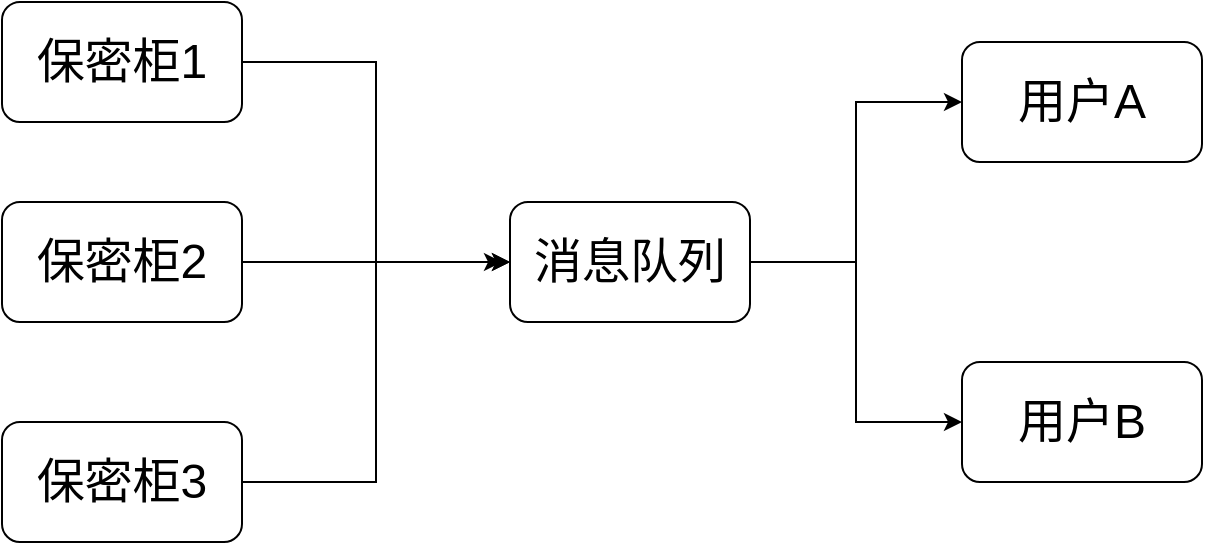 <mxfile version="20.3.7" type="github">
  <diagram id="QodtKJ0WpxkxiiMa_FYi" name="第 1 页">
    <mxGraphModel dx="2013" dy="1121" grid="1" gridSize="10" guides="1" tooltips="1" connect="1" arrows="1" fold="1" page="1" pageScale="1" pageWidth="827" pageHeight="1169" math="0" shadow="0">
      <root>
        <mxCell id="0" />
        <mxCell id="1" parent="0" />
        <mxCell id="RyjwN8t8nTTDkqUux6qz-8" style="edgeStyle=orthogonalEdgeStyle;rounded=0;orthogonalLoop=1;jettySize=auto;html=1;exitX=1;exitY=0.5;exitDx=0;exitDy=0;entryX=0;entryY=0.5;entryDx=0;entryDy=0;fontSize=24;" edge="1" parent="1" source="RyjwN8t8nTTDkqUux6qz-1" target="RyjwN8t8nTTDkqUux6qz-4">
          <mxGeometry relative="1" as="geometry" />
        </mxCell>
        <mxCell id="RyjwN8t8nTTDkqUux6qz-1" value="&lt;font style=&quot;font-size: 24px;&quot;&gt;保密柜1&lt;/font&gt;" style="rounded=1;whiteSpace=wrap;html=1;" vertex="1" parent="1">
          <mxGeometry x="100" y="210" width="120" height="60" as="geometry" />
        </mxCell>
        <mxCell id="RyjwN8t8nTTDkqUux6qz-9" style="edgeStyle=orthogonalEdgeStyle;rounded=0;orthogonalLoop=1;jettySize=auto;html=1;exitX=1;exitY=0.5;exitDx=0;exitDy=0;fontSize=24;" edge="1" parent="1" source="RyjwN8t8nTTDkqUux6qz-2">
          <mxGeometry relative="1" as="geometry">
            <mxPoint x="350" y="340" as="targetPoint" />
          </mxGeometry>
        </mxCell>
        <mxCell id="RyjwN8t8nTTDkqUux6qz-2" value="&lt;font style=&quot;font-size: 24px;&quot;&gt;保密柜2&lt;/font&gt;" style="rounded=1;whiteSpace=wrap;html=1;" vertex="1" parent="1">
          <mxGeometry x="100" y="310" width="120" height="60" as="geometry" />
        </mxCell>
        <mxCell id="RyjwN8t8nTTDkqUux6qz-10" style="edgeStyle=orthogonalEdgeStyle;rounded=0;orthogonalLoop=1;jettySize=auto;html=1;exitX=1;exitY=0.5;exitDx=0;exitDy=0;entryX=0;entryY=0.5;entryDx=0;entryDy=0;fontSize=24;" edge="1" parent="1" source="RyjwN8t8nTTDkqUux6qz-3" target="RyjwN8t8nTTDkqUux6qz-4">
          <mxGeometry relative="1" as="geometry" />
        </mxCell>
        <mxCell id="RyjwN8t8nTTDkqUux6qz-3" value="&lt;font style=&quot;font-size: 24px;&quot;&gt;保密柜3&lt;/font&gt;" style="rounded=1;whiteSpace=wrap;html=1;" vertex="1" parent="1">
          <mxGeometry x="100" y="420" width="120" height="60" as="geometry" />
        </mxCell>
        <mxCell id="RyjwN8t8nTTDkqUux6qz-11" style="edgeStyle=orthogonalEdgeStyle;rounded=0;orthogonalLoop=1;jettySize=auto;html=1;exitX=1;exitY=0.5;exitDx=0;exitDy=0;entryX=0;entryY=0.5;entryDx=0;entryDy=0;fontSize=24;" edge="1" parent="1" source="RyjwN8t8nTTDkqUux6qz-4" target="RyjwN8t8nTTDkqUux6qz-5">
          <mxGeometry relative="1" as="geometry" />
        </mxCell>
        <mxCell id="RyjwN8t8nTTDkqUux6qz-12" style="edgeStyle=orthogonalEdgeStyle;rounded=0;orthogonalLoop=1;jettySize=auto;html=1;exitX=1;exitY=0.5;exitDx=0;exitDy=0;entryX=0;entryY=0.5;entryDx=0;entryDy=0;fontSize=24;" edge="1" parent="1" source="RyjwN8t8nTTDkqUux6qz-4" target="RyjwN8t8nTTDkqUux6qz-6">
          <mxGeometry relative="1" as="geometry" />
        </mxCell>
        <mxCell id="RyjwN8t8nTTDkqUux6qz-4" value="&lt;span style=&quot;font-size: 24px;&quot;&gt;消息队列&lt;/span&gt;" style="rounded=1;whiteSpace=wrap;html=1;" vertex="1" parent="1">
          <mxGeometry x="354" y="310" width="120" height="60" as="geometry" />
        </mxCell>
        <mxCell id="RyjwN8t8nTTDkqUux6qz-5" value="&lt;span style=&quot;font-size: 24px;&quot;&gt;用户A&lt;/span&gt;" style="rounded=1;whiteSpace=wrap;html=1;" vertex="1" parent="1">
          <mxGeometry x="580" y="230" width="120" height="60" as="geometry" />
        </mxCell>
        <mxCell id="RyjwN8t8nTTDkqUux6qz-6" value="&lt;span style=&quot;font-size: 24px;&quot;&gt;用户B&lt;/span&gt;" style="rounded=1;whiteSpace=wrap;html=1;" vertex="1" parent="1">
          <mxGeometry x="580" y="390" width="120" height="60" as="geometry" />
        </mxCell>
      </root>
    </mxGraphModel>
  </diagram>
</mxfile>
